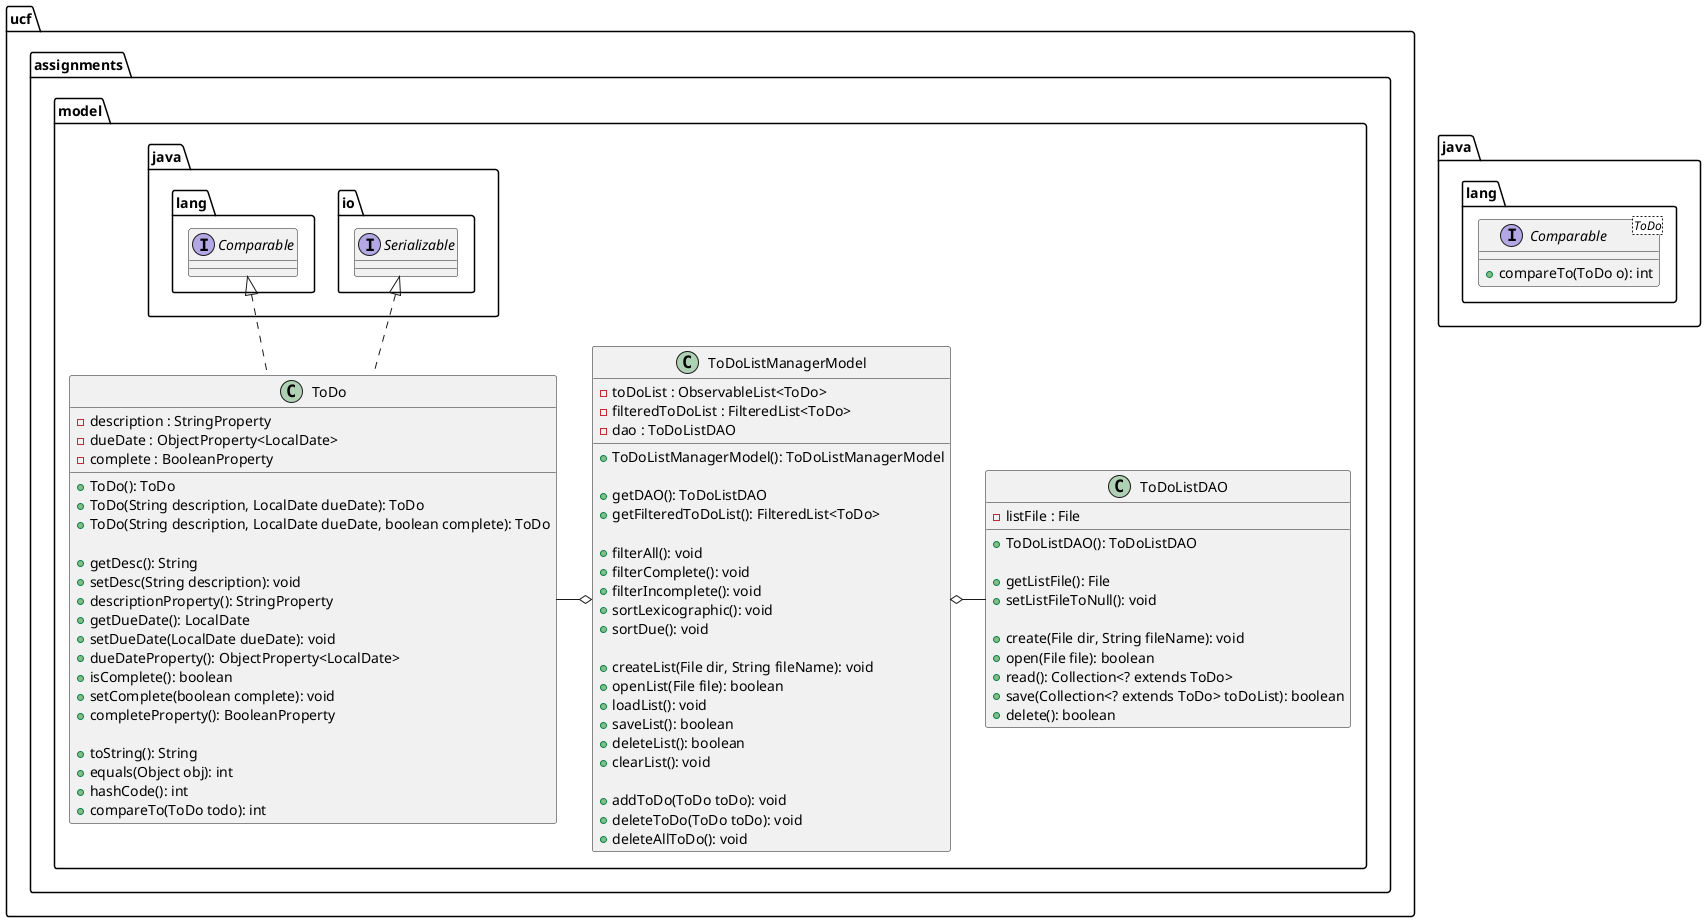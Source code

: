 @startuml

package ucf.assignments.model {
    class ToDo implements java.io.Serializable, java.lang.Comparable {
        - description : StringProperty
        - dueDate : ObjectProperty<LocalDate>
        - complete : BooleanProperty

        + ToDo(): ToDo
        + ToDo(String description, LocalDate dueDate): ToDo
        + ToDo(String description, LocalDate dueDate, boolean complete): ToDo

        + getDesc(): String
        + setDesc(String description): void
        + descriptionProperty(): StringProperty
        + getDueDate(): LocalDate
        + setDueDate(LocalDate dueDate): void
        + dueDateProperty(): ObjectProperty<LocalDate>
        + isComplete(): boolean
        + setComplete(boolean complete): void
        + completeProperty(): BooleanProperty

        + toString(): String
        + equals(Object obj): int
        + hashCode(): int
        + compareTo(ToDo todo): int
    }

    class ToDoListDAO {
        - listFile : File

        + ToDoListDAO(): ToDoListDAO

        + getListFile(): File
        + setListFileToNull(): void

        + create(File dir, String fileName): void
        + open(File file): boolean
        + read(): Collection<? extends ToDo>
        + save(Collection<? extends ToDo> toDoList): boolean
        + delete(): boolean
    }

    class ToDoListManagerModel {
        - toDoList : ObservableList<ToDo>
        - filteredToDoList : FilteredList<ToDo>
        - dao : ToDoListDAO

        + ToDoListManagerModel(): ToDoListManagerModel

        + getDAO(): ToDoListDAO
        + getFilteredToDoList(): FilteredList<ToDo>

        + filterAll(): void
        + filterComplete(): void
        + filterIncomplete(): void
        + sortLexicographic(): void
        + sortDue(): void

        + createList(File dir, String fileName): void
        + openList(File file): boolean
        + loadList(): void
        + saveList(): boolean
        + deleteList(): boolean
        + clearList(): void

        + addToDo(ToDo toDo): void
        + deleteToDo(ToDo toDo): void
        + deleteAllToDo(): void
    }

    ToDoListManagerModel o- ToDoListDAO
    ToDo -o ToDoListManagerModel
}

package java.lang {

    interface Comparable<ToDo>{
        + compareTo(ToDo o): int
    }
}

@enduml